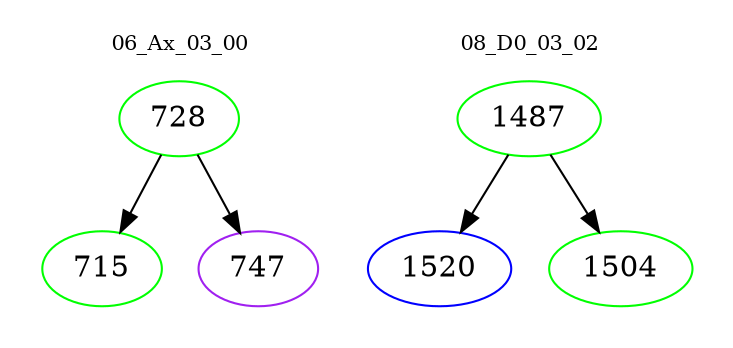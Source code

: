 digraph{
subgraph cluster_0 {
color = white
label = "06_Ax_03_00";
fontsize=10;
T0_728 [label="728", color="green"]
T0_728 -> T0_715 [color="black"]
T0_715 [label="715", color="green"]
T0_728 -> T0_747 [color="black"]
T0_747 [label="747", color="purple"]
}
subgraph cluster_1 {
color = white
label = "08_D0_03_02";
fontsize=10;
T1_1487 [label="1487", color="green"]
T1_1487 -> T1_1520 [color="black"]
T1_1520 [label="1520", color="blue"]
T1_1487 -> T1_1504 [color="black"]
T1_1504 [label="1504", color="green"]
}
}
